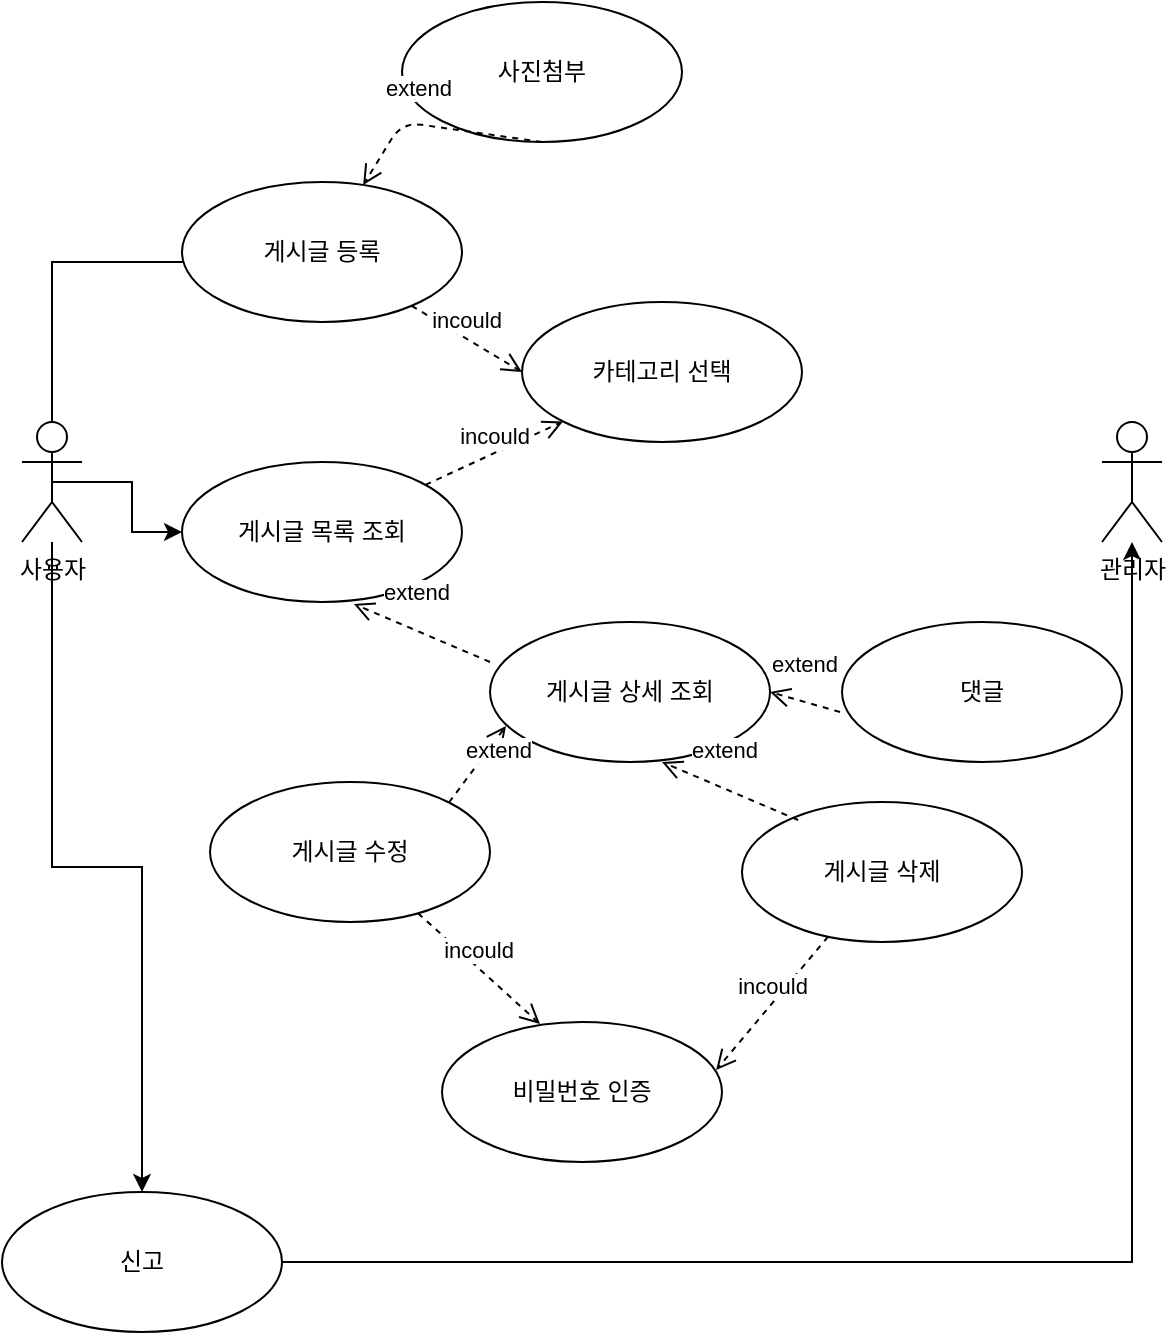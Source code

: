 <mxfile version="14.6.11" type="device"><diagram id="NfHneRc4C1yQ6D32Z8cq" name="Page-1"><mxGraphModel dx="704" dy="1864" grid="1" gridSize="10" guides="1" tooltips="1" connect="1" arrows="1" fold="1" page="1" pageScale="1" pageWidth="827" pageHeight="1169" math="0" shadow="0"><root><mxCell id="0"/><mxCell id="1" parent="0"/><mxCell id="ei9qTLBmptewmd5t4s4q-21" style="edgeStyle=orthogonalEdgeStyle;rounded=0;orthogonalLoop=1;jettySize=auto;html=1;exitX=0.5;exitY=0.5;exitDx=0;exitDy=0;exitPerimeter=0;entryX=0;entryY=1;entryDx=0;entryDy=0;" edge="1" parent="1" source="ei9qTLBmptewmd5t4s4q-1" target="ei9qTLBmptewmd5t4s4q-8"><mxGeometry relative="1" as="geometry"><Array as="points"><mxPoint x="265" y="120"/><mxPoint x="351" y="120"/></Array></mxGeometry></mxCell><mxCell id="ei9qTLBmptewmd5t4s4q-27" style="edgeStyle=orthogonalEdgeStyle;rounded=0;orthogonalLoop=1;jettySize=auto;html=1;exitX=0.5;exitY=0.5;exitDx=0;exitDy=0;exitPerimeter=0;entryX=0;entryY=0.5;entryDx=0;entryDy=0;" edge="1" parent="1" source="ei9qTLBmptewmd5t4s4q-1" target="ei9qTLBmptewmd5t4s4q-11"><mxGeometry relative="1" as="geometry"/></mxCell><mxCell id="ei9qTLBmptewmd5t4s4q-29" style="edgeStyle=orthogonalEdgeStyle;rounded=0;orthogonalLoop=1;jettySize=auto;html=1;" edge="1" parent="1" source="ei9qTLBmptewmd5t4s4q-1" target="ei9qTLBmptewmd5t4s4q-15"><mxGeometry relative="1" as="geometry"/></mxCell><mxCell id="ei9qTLBmptewmd5t4s4q-1" value="사용자" style="shape=umlActor;verticalLabelPosition=bottom;verticalAlign=top;html=1;outlineConnect=0;" vertex="1" parent="1"><mxGeometry x="250" y="200" width="30" height="60" as="geometry"/></mxCell><mxCell id="ei9qTLBmptewmd5t4s4q-2" value="관리자" style="shape=umlActor;verticalLabelPosition=bottom;verticalAlign=top;html=1;outlineConnect=0;" vertex="1" parent="1"><mxGeometry x="790" y="200" width="30" height="60" as="geometry"/></mxCell><mxCell id="ei9qTLBmptewmd5t4s4q-8" value="게시글 등록" style="ellipse;whiteSpace=wrap;html=1;" vertex="1" parent="1"><mxGeometry x="330" y="80" width="140" height="70" as="geometry"/></mxCell><mxCell id="ei9qTLBmptewmd5t4s4q-9" value="카테고리 선택" style="ellipse;whiteSpace=wrap;html=1;" vertex="1" parent="1"><mxGeometry x="500" y="140" width="140" height="70" as="geometry"/></mxCell><mxCell id="ei9qTLBmptewmd5t4s4q-10" value="사진첨부" style="ellipse;whiteSpace=wrap;html=1;" vertex="1" parent="1"><mxGeometry x="440" y="-10" width="140" height="70" as="geometry"/></mxCell><mxCell id="ei9qTLBmptewmd5t4s4q-11" value="게시글 목록 조회" style="ellipse;whiteSpace=wrap;html=1;" vertex="1" parent="1"><mxGeometry x="330" y="220" width="140" height="70" as="geometry"/></mxCell><mxCell id="ei9qTLBmptewmd5t4s4q-12" value="게시글 상세 조회" style="ellipse;whiteSpace=wrap;html=1;" vertex="1" parent="1"><mxGeometry x="484" y="300" width="140" height="70" as="geometry"/></mxCell><mxCell id="ei9qTLBmptewmd5t4s4q-13" value="댓글" style="ellipse;whiteSpace=wrap;html=1;" vertex="1" parent="1"><mxGeometry x="660" y="300" width="140" height="70" as="geometry"/></mxCell><mxCell id="ei9qTLBmptewmd5t4s4q-35" style="edgeStyle=orthogonalEdgeStyle;rounded=0;orthogonalLoop=1;jettySize=auto;html=1;" edge="1" parent="1" source="ei9qTLBmptewmd5t4s4q-15" target="ei9qTLBmptewmd5t4s4q-2"><mxGeometry relative="1" as="geometry"/></mxCell><mxCell id="ei9qTLBmptewmd5t4s4q-15" value="신고" style="ellipse;whiteSpace=wrap;html=1;" vertex="1" parent="1"><mxGeometry x="240" y="585" width="140" height="70" as="geometry"/></mxCell><mxCell id="ei9qTLBmptewmd5t4s4q-16" value="게시글 삭제" style="ellipse;whiteSpace=wrap;html=1;" vertex="1" parent="1"><mxGeometry x="610" y="390" width="140" height="70" as="geometry"/></mxCell><mxCell id="ei9qTLBmptewmd5t4s4q-17" value="게시글 수정" style="ellipse;whiteSpace=wrap;html=1;" vertex="1" parent="1"><mxGeometry x="344" y="380" width="140" height="70" as="geometry"/></mxCell><mxCell id="ei9qTLBmptewmd5t4s4q-18" value="비밀번호 인증" style="ellipse;whiteSpace=wrap;html=1;" vertex="1" parent="1"><mxGeometry x="460" y="500" width="140" height="70" as="geometry"/></mxCell><mxCell id="ei9qTLBmptewmd5t4s4q-23" value="incould" style="html=1;verticalAlign=bottom;endArrow=open;dashed=1;endSize=8;entryX=0;entryY=1;entryDx=0;entryDy=0;" edge="1" parent="1" source="ei9qTLBmptewmd5t4s4q-11" target="ei9qTLBmptewmd5t4s4q-9"><mxGeometry relative="1" as="geometry"><mxPoint x="560" y="229.5" as="sourcePoint"/><mxPoint x="480" y="229.5" as="targetPoint"/></mxGeometry></mxCell><mxCell id="ei9qTLBmptewmd5t4s4q-24" value="incould" style="html=1;verticalAlign=bottom;endArrow=open;dashed=1;endSize=8;entryX=0;entryY=0.5;entryDx=0;entryDy=0;" edge="1" parent="1" source="ei9qTLBmptewmd5t4s4q-8" target="ei9qTLBmptewmd5t4s4q-9"><mxGeometry relative="1" as="geometry"><mxPoint x="500" y="174.5" as="sourcePoint"/><mxPoint x="420" y="174.5" as="targetPoint"/></mxGeometry></mxCell><mxCell id="ei9qTLBmptewmd5t4s4q-25" value="extend" style="html=1;verticalAlign=bottom;endArrow=open;dashed=1;endSize=8;" edge="1" parent="1" target="ei9qTLBmptewmd5t4s4q-8"><mxGeometry x="0.19" y="-9" relative="1" as="geometry"><mxPoint x="510" y="60" as="sourcePoint"/><mxPoint x="430" y="60" as="targetPoint"/><Array as="points"><mxPoint x="440" y="50"/></Array><mxPoint as="offset"/></mxGeometry></mxCell><mxCell id="ei9qTLBmptewmd5t4s4q-28" value="extend" style="html=1;verticalAlign=bottom;endArrow=open;dashed=1;endSize=8;entryX=0.614;entryY=1.014;entryDx=0;entryDy=0;entryPerimeter=0;" edge="1" parent="1" target="ei9qTLBmptewmd5t4s4q-11"><mxGeometry x="0.19" y="-9" relative="1" as="geometry"><mxPoint x="484" y="320" as="sourcePoint"/><mxPoint x="394.586" y="341.548" as="targetPoint"/><Array as="points"/><mxPoint as="offset"/></mxGeometry></mxCell><mxCell id="ei9qTLBmptewmd5t4s4q-30" value="extend" style="html=1;verticalAlign=bottom;endArrow=open;dashed=1;endSize=8;entryX=1;entryY=0.5;entryDx=0;entryDy=0;exitX=-0.007;exitY=0.643;exitDx=0;exitDy=0;exitPerimeter=0;" edge="1" parent="1" source="ei9qTLBmptewmd5t4s4q-13" target="ei9qTLBmptewmd5t4s4q-12"><mxGeometry x="0.19" y="-9" relative="1" as="geometry"><mxPoint x="544.02" y="509.02" as="sourcePoint"/><mxPoint x="475.98" y="480" as="targetPoint"/><Array as="points"/><mxPoint as="offset"/></mxGeometry></mxCell><mxCell id="ei9qTLBmptewmd5t4s4q-31" value="extend" style="html=1;verticalAlign=bottom;endArrow=open;dashed=1;endSize=8;entryX=0.057;entryY=0.743;entryDx=0;entryDy=0;entryPerimeter=0;exitX=1;exitY=0;exitDx=0;exitDy=0;" edge="1" parent="1" source="ei9qTLBmptewmd5t4s4q-17" target="ei9qTLBmptewmd5t4s4q-12"><mxGeometry x="0.19" y="-9" relative="1" as="geometry"><mxPoint x="554.02" y="519.02" as="sourcePoint"/><mxPoint x="485.98" y="490" as="targetPoint"/><Array as="points"/><mxPoint as="offset"/></mxGeometry></mxCell><mxCell id="ei9qTLBmptewmd5t4s4q-32" value="extend" style="html=1;verticalAlign=bottom;endArrow=open;dashed=1;endSize=8;entryX=0.614;entryY=1.014;entryDx=0;entryDy=0;entryPerimeter=0;" edge="1" parent="1"><mxGeometry x="0.19" y="-9" relative="1" as="geometry"><mxPoint x="638.04" y="399.02" as="sourcePoint"/><mxPoint x="570" y="370" as="targetPoint"/><Array as="points"/><mxPoint as="offset"/></mxGeometry></mxCell><mxCell id="ei9qTLBmptewmd5t4s4q-33" value="incould" style="html=1;verticalAlign=bottom;endArrow=open;dashed=1;endSize=8;entryX=0.35;entryY=0.014;entryDx=0;entryDy=0;entryPerimeter=0;" edge="1" parent="1" source="ei9qTLBmptewmd5t4s4q-17" target="ei9qTLBmptewmd5t4s4q-18"><mxGeometry relative="1" as="geometry"><mxPoint x="450.003" y="449.998" as="sourcePoint"/><mxPoint x="505.19" y="483.11" as="targetPoint"/></mxGeometry></mxCell><mxCell id="ei9qTLBmptewmd5t4s4q-34" value="incould" style="html=1;verticalAlign=bottom;endArrow=open;dashed=1;endSize=8;entryX=0.979;entryY=0.343;entryDx=0;entryDy=0;entryPerimeter=0;" edge="1" parent="1" source="ei9qTLBmptewmd5t4s4q-16" target="ei9qTLBmptewmd5t4s4q-18"><mxGeometry relative="1" as="geometry"><mxPoint x="609.997" y="490.003" as="sourcePoint"/><mxPoint x="670.85" y="545.43" as="targetPoint"/></mxGeometry></mxCell></root></mxGraphModel></diagram></mxfile>